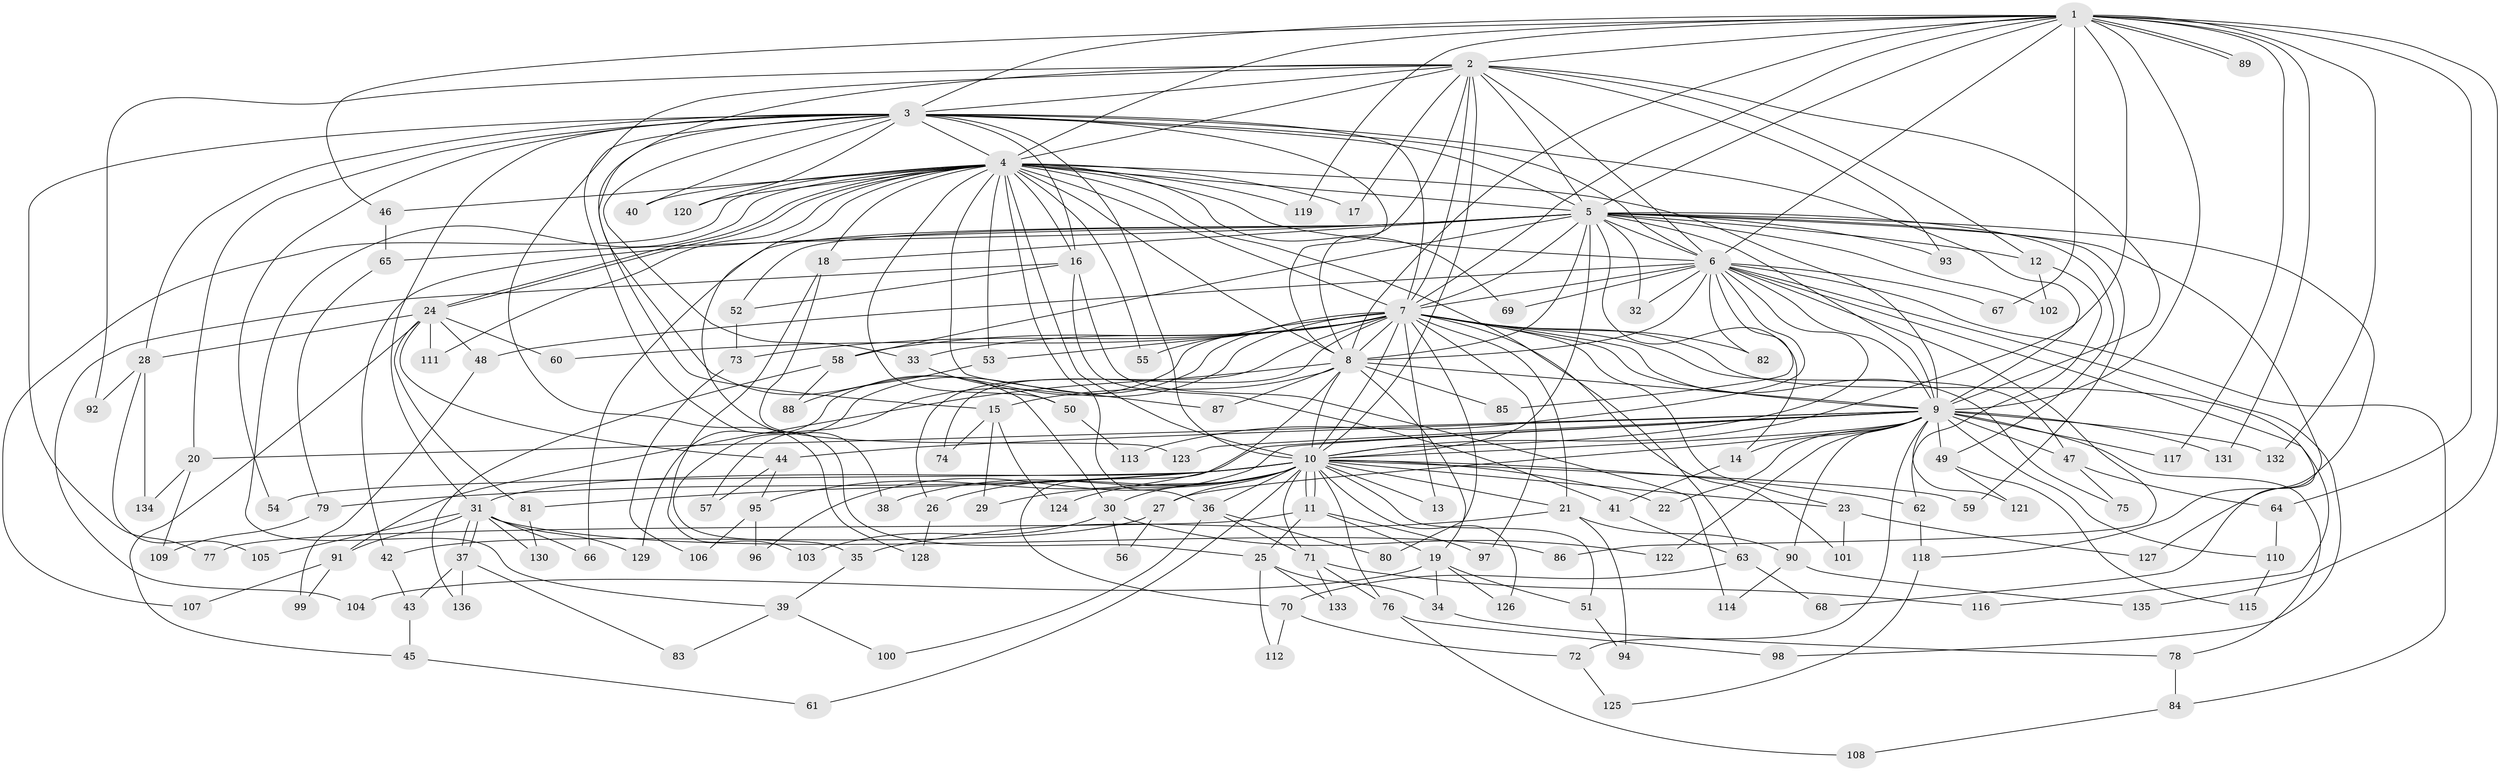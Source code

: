 // coarse degree distribution, {23: 0.024390243902439025, 10: 0.04878048780487805, 15: 0.04878048780487805, 13: 0.024390243902439025, 12: 0.04878048780487805, 16: 0.04878048780487805, 9: 0.04878048780487805, 7: 0.024390243902439025, 6: 0.024390243902439025, 5: 0.12195121951219512, 4: 0.2682926829268293, 8: 0.024390243902439025, 2: 0.14634146341463414, 3: 0.04878048780487805, 1: 0.04878048780487805}
// Generated by graph-tools (version 1.1) at 2025/49/03/04/25 22:49:29]
// undirected, 136 vertices, 297 edges
graph export_dot {
  node [color=gray90,style=filled];
  1;
  2;
  3;
  4;
  5;
  6;
  7;
  8;
  9;
  10;
  11;
  12;
  13;
  14;
  15;
  16;
  17;
  18;
  19;
  20;
  21;
  22;
  23;
  24;
  25;
  26;
  27;
  28;
  29;
  30;
  31;
  32;
  33;
  34;
  35;
  36;
  37;
  38;
  39;
  40;
  41;
  42;
  43;
  44;
  45;
  46;
  47;
  48;
  49;
  50;
  51;
  52;
  53;
  54;
  55;
  56;
  57;
  58;
  59;
  60;
  61;
  62;
  63;
  64;
  65;
  66;
  67;
  68;
  69;
  70;
  71;
  72;
  73;
  74;
  75;
  76;
  77;
  78;
  79;
  80;
  81;
  82;
  83;
  84;
  85;
  86;
  87;
  88;
  89;
  90;
  91;
  92;
  93;
  94;
  95;
  96;
  97;
  98;
  99;
  100;
  101;
  102;
  103;
  104;
  105;
  106;
  107;
  108;
  109;
  110;
  111;
  112;
  113;
  114;
  115;
  116;
  117;
  118;
  119;
  120;
  121;
  122;
  123;
  124;
  125;
  126;
  127;
  128;
  129;
  130;
  131;
  132;
  133;
  134;
  135;
  136;
  1 -- 2;
  1 -- 3;
  1 -- 4;
  1 -- 5;
  1 -- 6;
  1 -- 7;
  1 -- 8;
  1 -- 9;
  1 -- 10;
  1 -- 46;
  1 -- 64;
  1 -- 67;
  1 -- 89;
  1 -- 89;
  1 -- 117;
  1 -- 119;
  1 -- 131;
  1 -- 132;
  1 -- 135;
  2 -- 3;
  2 -- 4;
  2 -- 5;
  2 -- 6;
  2 -- 7;
  2 -- 8;
  2 -- 9;
  2 -- 10;
  2 -- 12;
  2 -- 17;
  2 -- 30;
  2 -- 92;
  2 -- 93;
  2 -- 128;
  3 -- 4;
  3 -- 5;
  3 -- 6;
  3 -- 7;
  3 -- 8;
  3 -- 9;
  3 -- 10;
  3 -- 15;
  3 -- 16;
  3 -- 20;
  3 -- 25;
  3 -- 28;
  3 -- 31;
  3 -- 33;
  3 -- 40;
  3 -- 54;
  3 -- 77;
  3 -- 120;
  4 -- 5;
  4 -- 6;
  4 -- 7;
  4 -- 8;
  4 -- 9;
  4 -- 10;
  4 -- 16;
  4 -- 17;
  4 -- 18;
  4 -- 24;
  4 -- 24;
  4 -- 36;
  4 -- 38;
  4 -- 39;
  4 -- 40;
  4 -- 46;
  4 -- 50;
  4 -- 53;
  4 -- 55;
  4 -- 63;
  4 -- 69;
  4 -- 87;
  4 -- 107;
  4 -- 111;
  4 -- 119;
  4 -- 120;
  5 -- 6;
  5 -- 7;
  5 -- 8;
  5 -- 9;
  5 -- 10;
  5 -- 12;
  5 -- 14;
  5 -- 18;
  5 -- 32;
  5 -- 42;
  5 -- 49;
  5 -- 52;
  5 -- 58;
  5 -- 59;
  5 -- 65;
  5 -- 66;
  5 -- 68;
  5 -- 93;
  5 -- 102;
  5 -- 127;
  6 -- 7;
  6 -- 8;
  6 -- 9;
  6 -- 10;
  6 -- 32;
  6 -- 48;
  6 -- 67;
  6 -- 69;
  6 -- 82;
  6 -- 84;
  6 -- 85;
  6 -- 86;
  6 -- 98;
  6 -- 113;
  6 -- 118;
  7 -- 8;
  7 -- 9;
  7 -- 10;
  7 -- 13;
  7 -- 21;
  7 -- 23;
  7 -- 26;
  7 -- 33;
  7 -- 35;
  7 -- 47;
  7 -- 53;
  7 -- 55;
  7 -- 57;
  7 -- 58;
  7 -- 60;
  7 -- 73;
  7 -- 74;
  7 -- 75;
  7 -- 80;
  7 -- 82;
  7 -- 97;
  7 -- 101;
  7 -- 116;
  7 -- 129;
  8 -- 9;
  8 -- 10;
  8 -- 15;
  8 -- 19;
  8 -- 70;
  8 -- 85;
  8 -- 87;
  8 -- 91;
  9 -- 10;
  9 -- 14;
  9 -- 20;
  9 -- 22;
  9 -- 27;
  9 -- 44;
  9 -- 47;
  9 -- 49;
  9 -- 72;
  9 -- 78;
  9 -- 90;
  9 -- 95;
  9 -- 96;
  9 -- 110;
  9 -- 117;
  9 -- 121;
  9 -- 122;
  9 -- 123;
  9 -- 131;
  9 -- 132;
  10 -- 11;
  10 -- 11;
  10 -- 13;
  10 -- 21;
  10 -- 22;
  10 -- 23;
  10 -- 26;
  10 -- 27;
  10 -- 29;
  10 -- 30;
  10 -- 31;
  10 -- 36;
  10 -- 38;
  10 -- 51;
  10 -- 54;
  10 -- 59;
  10 -- 61;
  10 -- 62;
  10 -- 71;
  10 -- 76;
  10 -- 79;
  10 -- 81;
  10 -- 124;
  10 -- 126;
  11 -- 19;
  11 -- 25;
  11 -- 77;
  11 -- 97;
  12 -- 62;
  12 -- 102;
  14 -- 41;
  15 -- 29;
  15 -- 74;
  15 -- 124;
  16 -- 41;
  16 -- 52;
  16 -- 104;
  16 -- 114;
  18 -- 103;
  18 -- 123;
  19 -- 34;
  19 -- 51;
  19 -- 104;
  19 -- 126;
  20 -- 109;
  20 -- 134;
  21 -- 35;
  21 -- 90;
  21 -- 94;
  23 -- 101;
  23 -- 127;
  24 -- 28;
  24 -- 44;
  24 -- 45;
  24 -- 48;
  24 -- 60;
  24 -- 81;
  24 -- 111;
  25 -- 34;
  25 -- 112;
  25 -- 133;
  26 -- 128;
  27 -- 42;
  27 -- 56;
  28 -- 92;
  28 -- 105;
  28 -- 134;
  30 -- 56;
  30 -- 103;
  30 -- 122;
  31 -- 37;
  31 -- 37;
  31 -- 66;
  31 -- 86;
  31 -- 91;
  31 -- 105;
  31 -- 129;
  31 -- 130;
  33 -- 50;
  34 -- 78;
  35 -- 39;
  36 -- 71;
  36 -- 80;
  36 -- 100;
  37 -- 43;
  37 -- 83;
  37 -- 136;
  39 -- 83;
  39 -- 100;
  41 -- 63;
  42 -- 43;
  43 -- 45;
  44 -- 57;
  44 -- 95;
  45 -- 61;
  46 -- 65;
  47 -- 64;
  47 -- 75;
  48 -- 99;
  49 -- 115;
  49 -- 121;
  50 -- 113;
  51 -- 94;
  52 -- 73;
  53 -- 88;
  58 -- 88;
  58 -- 136;
  62 -- 118;
  63 -- 68;
  63 -- 70;
  64 -- 110;
  65 -- 79;
  70 -- 72;
  70 -- 112;
  71 -- 76;
  71 -- 116;
  71 -- 133;
  72 -- 125;
  73 -- 106;
  76 -- 98;
  76 -- 108;
  78 -- 84;
  79 -- 109;
  81 -- 130;
  84 -- 108;
  90 -- 114;
  90 -- 135;
  91 -- 99;
  91 -- 107;
  95 -- 96;
  95 -- 106;
  110 -- 115;
  118 -- 125;
}
